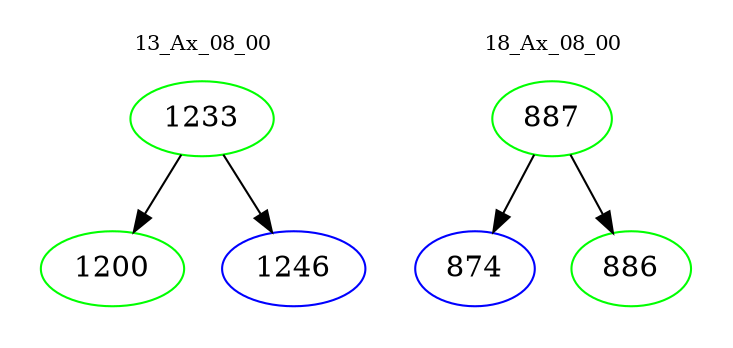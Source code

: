 digraph{
subgraph cluster_0 {
color = white
label = "13_Ax_08_00";
fontsize=10;
T0_1233 [label="1233", color="green"]
T0_1233 -> T0_1200 [color="black"]
T0_1200 [label="1200", color="green"]
T0_1233 -> T0_1246 [color="black"]
T0_1246 [label="1246", color="blue"]
}
subgraph cluster_1 {
color = white
label = "18_Ax_08_00";
fontsize=10;
T1_887 [label="887", color="green"]
T1_887 -> T1_874 [color="black"]
T1_874 [label="874", color="blue"]
T1_887 -> T1_886 [color="black"]
T1_886 [label="886", color="green"]
}
}
